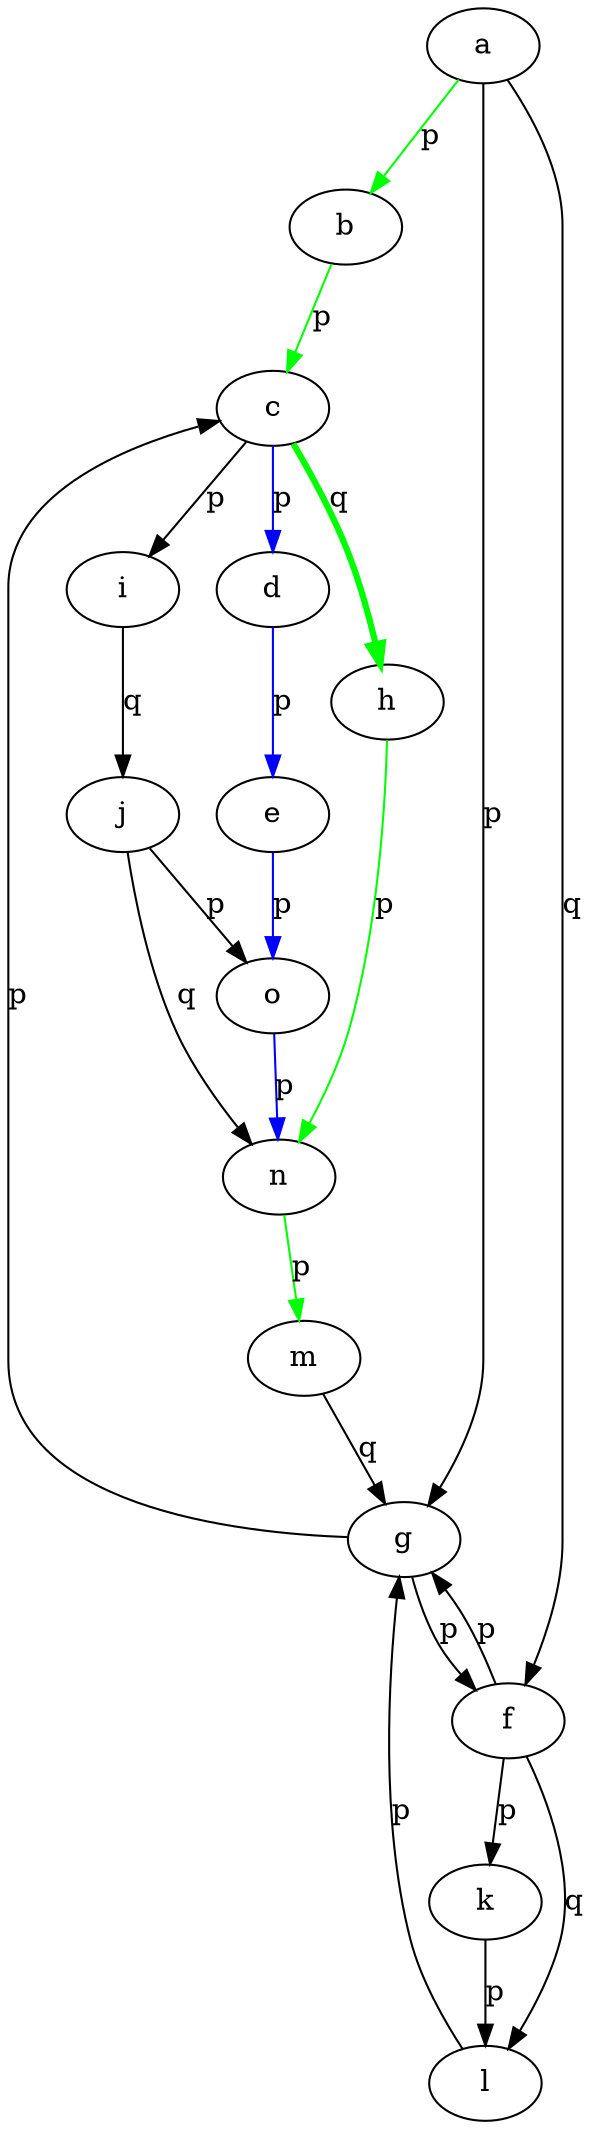 # example taken from https://stackoverflow.com/questions/28900290/querying-a-graph-path-in-sparql
# then odified
# node:x edge:y node:z  ->   x -> z [label=y]
# @prefix [label= p][label= p][label= p]  -> 
#
#@prefix  node: <http://prism[label= p]uvsq[label= p]fr/>[label= p]
#@prefix   edge:<http://prism[label= p]uvsq[label= p]fr#>[label= p]
digraph stack_ov_1 {
a -> b[label= p color=green penwidth=1]
a -> f[label= q]
a -> g[label= p]
c -> h[label= q color=green penwidth=3]
b -> c[label= p color=green penwidth=1]
c -> i[label= p]
c -> d[label= p color=blue ]
d -> e[label= p color=blue]
f -> g[label= p]
f -> l[label= q]
f -> k[label= p]
g -> c[label= p]
g -> f[label= p]
h -> n[label= p color=green penwidth=1]
i -> j[label= q]
j -> o[label= p]
j -> n[label= q]
k -> l[label= p]
l -> g[label= p]
m -> g[label= q]
n -> m[label= p color=green penwidth=1]
e -> o[label= p color=blue]
o -> n[label= p color=blue]

}
